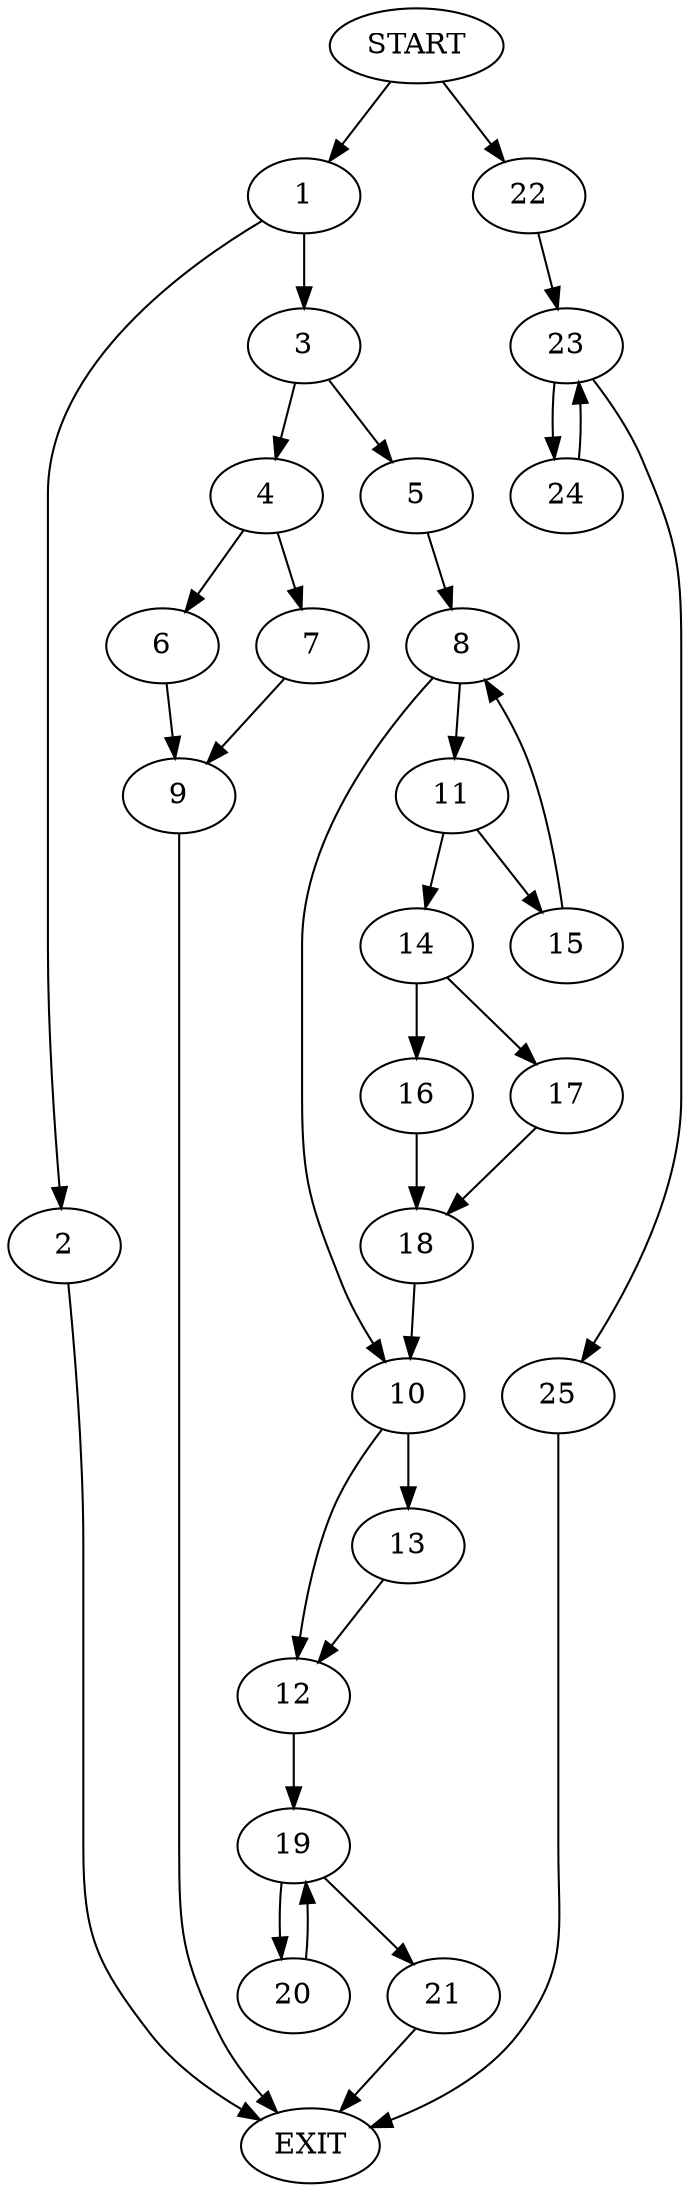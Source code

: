 digraph {
0 [label="START"]
26 [label="EXIT"]
0 -> 1
1 -> 2
1 -> 3
3 -> 4
3 -> 5
2 -> 26
4 -> 6
4 -> 7
5 -> 8
7 -> 9
6 -> 9
9 -> 26
8 -> 10
8 -> 11
10 -> 12
10 -> 13
11 -> 14
11 -> 15
15 -> 8
14 -> 16
14 -> 17
16 -> 18
17 -> 18
18 -> 10
12 -> 19
13 -> 12
19 -> 20
19 -> 21
20 -> 19
21 -> 26
0 -> 22
22 -> 23
23 -> 24
23 -> 25
25 -> 26
24 -> 23
}
